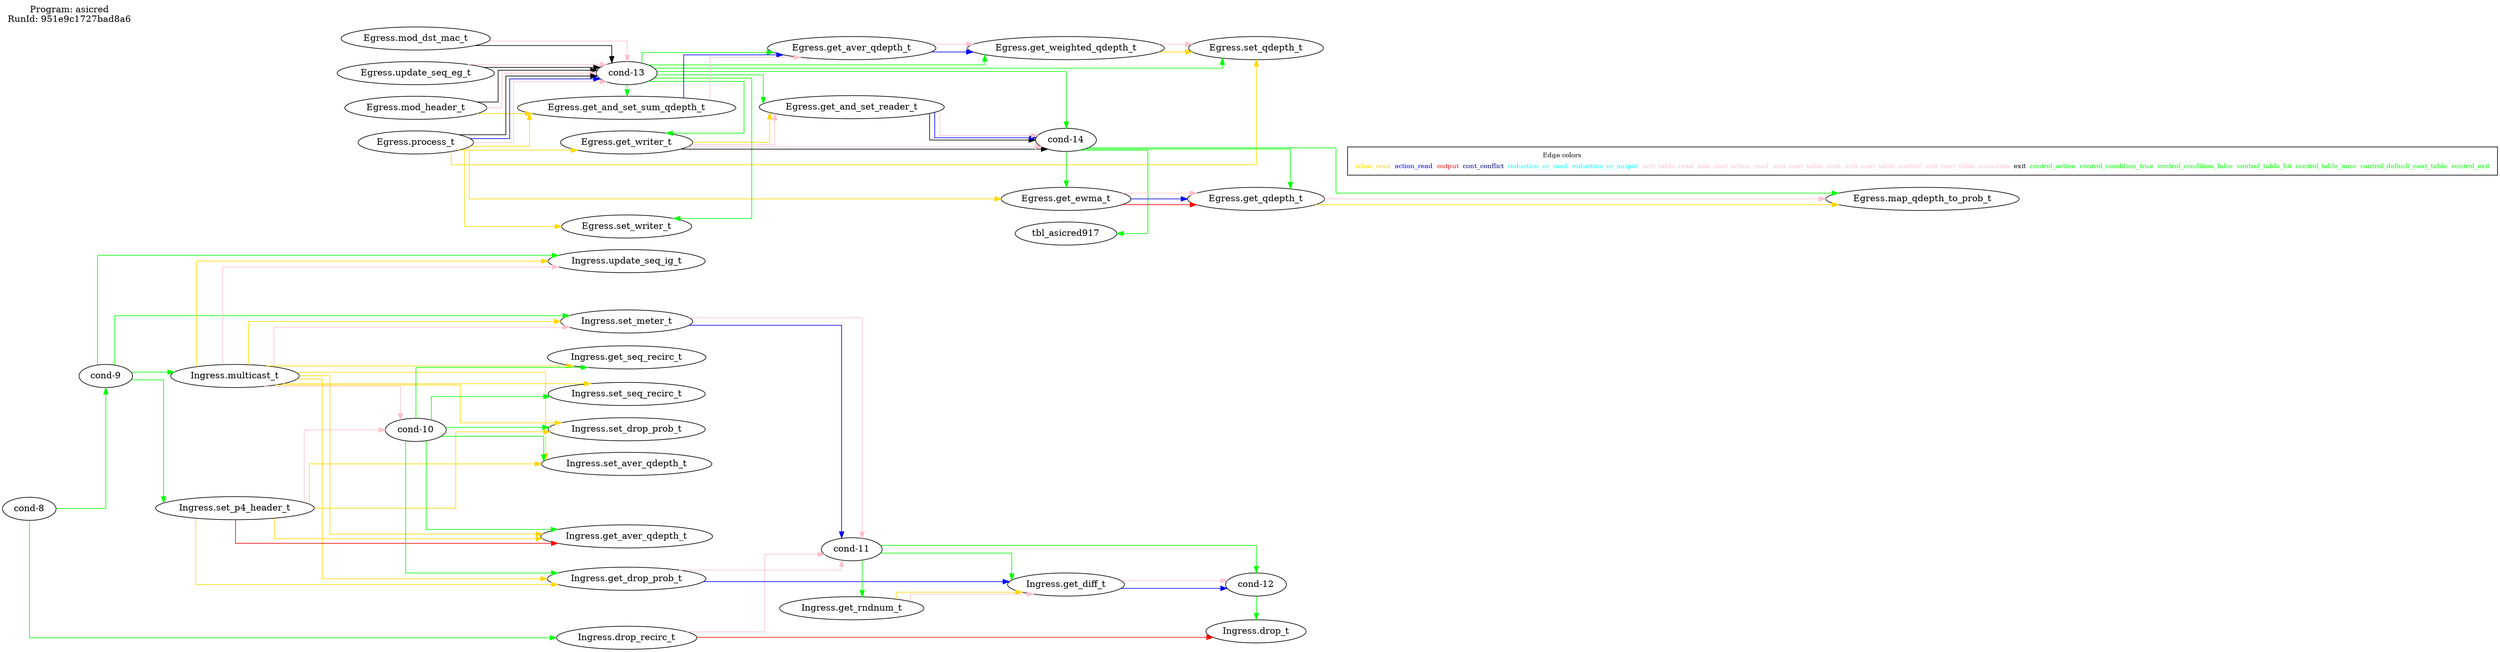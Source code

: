 digraph table_deps {
  splines=ortho; rankdir=LR;
  label="Program: asicred
RunId: 951e9c1727bad8a6
";
  labelloc=t; labeljust=l;
  { "cond-8"; "Ingress.drop_recirc_t"; "cond-9"; "Ingress.multicast_t"; "Ingress.set_p4_header_t"; "cond-10"; "Egress.mod_dst_mac_t"; "Egress.mod_header_t"; "Egress.update_seq_eg_t"; "Egress.process_t"; }
  { rank = same; "Ingress.set_meter_t"; "Ingress.update_seq_ig_t"; "Ingress.set_drop_prob_t"; "Ingress.set_seq_recirc_t"; "Ingress.set_aver_qdepth_t"; "Ingress.get_drop_prob_t"; "Ingress.get_seq_recirc_t"; "Ingress.get_aver_qdepth_t"; "cond-13"; "Egress.set_writer_t"; "Egress.get_and_set_sum_qdepth_t"; "Egress.get_writer_t"; }
  { rank = same; "cond-11"; "Ingress.get_rndnum_t"; "Egress.get_aver_qdepth_t"; "Egress.get_and_set_reader_t"; }
  { rank = same; "Ingress.get_diff_t"; "Egress.get_weighted_qdepth_t"; "cond-14"; "tbl_asicred917"; "Egress.get_ewma_t"; }
  { rank = same; "cond-12"; "Ingress.drop_t"; "Egress.set_qdepth_t"; "Egress.get_qdepth_t"; }
  { rank = same; "Egress.map_qdepth_to_prob_t"; }
   "cond-8" -> "Ingress.drop_recirc_t" [ label= "",color=green ];
   "cond-8" -> "cond-9" [ label= "",color=green ];
   "cond-9" -> "Ingress.multicast_t" [ label= "",color=green ];
   "cond-9" -> "Ingress.set_p4_header_t" [ label= "",color=green ];
   "cond-9" -> "Ingress.set_meter_t" [ label= "",color=green ];
   "cond-9" -> "Ingress.update_seq_ig_t" [ label= "",color=green ];
   "cond-10" -> "Ingress.set_drop_prob_t" [ label= "",color=green ];
   "cond-10" -> "Ingress.set_seq_recirc_t" [ label= "",color=green ];
   "cond-10" -> "Ingress.set_aver_qdepth_t" [ label= "",color=green ];
   "cond-10" -> "Ingress.get_drop_prob_t" [ label= "",color=green ];
   "cond-10" -> "Ingress.get_seq_recirc_t" [ label= "",color=green ];
   "cond-10" -> "Ingress.get_aver_qdepth_t" [ label= "",color=green ];
   "cond-11" -> "Ingress.get_rndnum_t" [ label= "",color=green ];
   "cond-11" -> "Ingress.get_diff_t" [ label= "",color=green ];
   "cond-11" -> "cond-12" [ label= "",color=green ];
   "cond-12" -> "Ingress.drop_t" [ label= "",color=green ];
   "cond-13" -> "Egress.set_writer_t" [ label= "",color=green ];
   "cond-13" -> "Egress.get_and_set_sum_qdepth_t" [ label= "",color=green ];
   "cond-13" -> "Egress.get_aver_qdepth_t" [ label= "",color=green ];
   "cond-13" -> "Egress.get_weighted_qdepth_t" [ label= "",color=green ];
   "cond-13" -> "Egress.set_qdepth_t" [ label= "",color=green ];
   "cond-13" -> "Egress.get_writer_t" [ label= "",color=green ];
   "cond-13" -> "Egress.get_and_set_reader_t" [ label= "",color=green ];
   "cond-13" -> "cond-14" [ label= "",color=green ];
   "cond-14" -> "tbl_asicred917" [ label= "",color=green ];
   "cond-14" -> "Egress.get_ewma_t" [ label= "",color=green ];
   "cond-14" -> "Egress.get_qdepth_t" [ label= "",color=green ];
   "cond-14" -> "Egress.map_qdepth_to_prob_t" [ label= "",color=green ];
   "Egress.get_writer_t" -> "cond-14" [ label= "",color=black ];
   "Egress.get_and_set_reader_t" -> "cond-14" [ label= "",color=black ];
   "Egress.mod_dst_mac_t" -> "cond-13" [ label= "",color=black ];
   "Egress.mod_header_t" -> "cond-13" [ label= "",color=black ];
   "Egress.update_seq_eg_t" -> "cond-13" [ label= "",color=black ];
   "Egress.process_t" -> "cond-13" [ label= "",color=black ];
   "Ingress.multicast_t" -> "Ingress.set_meter_t" [ label= "",color=gold ];
   "Ingress.multicast_t" -> "Ingress.update_seq_ig_t" [ label= "",color=gold ];
   "Ingress.set_p4_header_t" -> "Ingress.set_drop_prob_t" [ label= "",color=gold ];
   "Ingress.multicast_t" -> "Ingress.set_drop_prob_t" [ label= "",color=gold ];
   "Ingress.multicast_t" -> "Ingress.set_seq_recirc_t" [ label= "",color=gold ];
   "Ingress.set_p4_header_t" -> "Ingress.set_aver_qdepth_t" [ label= "",color=gold ];
   "Ingress.multicast_t" -> "Ingress.set_aver_qdepth_t" [ label= "",color=gold ];
   "Ingress.set_p4_header_t" -> "Ingress.get_drop_prob_t" [ label= "",color=gold ];
   "Ingress.multicast_t" -> "Ingress.get_drop_prob_t" [ label= "",color=gold ];
   "Ingress.multicast_t" -> "Ingress.get_seq_recirc_t" [ label= "",color=gold ];
   "Ingress.set_p4_header_t" -> "Ingress.get_aver_qdepth_t" [ label= "",color=red ];
   "Ingress.set_p4_header_t" -> "Ingress.get_aver_qdepth_t" [ label= "",color=gold ];
   "Ingress.multicast_t" -> "Ingress.get_aver_qdepth_t" [ label= "",color=gold ];
   "Ingress.set_meter_t" -> "cond-11" [ label= "",color=blue ];
   "Ingress.get_rndnum_t" -> "Ingress.get_diff_t" [ label= "",color=gold ];
   "Ingress.get_drop_prob_t" -> "Ingress.get_diff_t" [ label= "",color=blue ];
   "Ingress.get_diff_t" -> "cond-12" [ label= "",color=blue ];
   "Ingress.drop_recirc_t" -> "Ingress.drop_t" [ label= "",color=red ];
   "Egress.process_t" -> "cond-13" [ label= "",color=blue ];
   "Egress.process_t" -> "Egress.set_writer_t" [ label= "",color=gold ];
   "Egress.process_t" -> "Egress.get_and_set_sum_qdepth_t" [ label= "",color=gold ];
   "Egress.mod_header_t" -> "Egress.get_and_set_sum_qdepth_t" [ label= "",color=gold ];
   "Egress.get_and_set_sum_qdepth_t" -> "Egress.get_aver_qdepth_t" [ label= "",color=blue ];
   "Egress.get_aver_qdepth_t" -> "Egress.get_weighted_qdepth_t" [ label= "",color=blue ];
   "Egress.process_t" -> "Egress.set_qdepth_t" [ label= "",color=gold ];
   "Egress.get_weighted_qdepth_t" -> "Egress.set_qdepth_t" [ label= "",color=gold ];
   "Egress.process_t" -> "Egress.get_writer_t" [ label= "",color=gold ];
   "Egress.get_writer_t" -> "Egress.get_and_set_reader_t" [ label= "",color=gold ];
   "Egress.get_and_set_reader_t" -> "cond-14" [ label= "",color=blue ];
   "Egress.process_t" -> "Egress.get_ewma_t" [ label= "",color=gold ];
   "Egress.get_ewma_t" -> "Egress.get_qdepth_t" [ label= "",color=red ];
   "Egress.get_ewma_t" -> "Egress.get_qdepth_t" [ label= "",color=blue ];
   "Egress.get_qdepth_t" -> "Egress.map_qdepth_to_prob_t" [ label= "",color=gold ];
   "Egress.get_weighted_qdepth_t" -> "Egress.set_qdepth_t" [ label= "",color=pink ];
   "Ingress.get_diff_t" -> "cond-12" [ label= "",color=pink ];
   "Egress.get_aver_qdepth_t" -> "Egress.get_weighted_qdepth_t" [ label= "",color=pink ];
   "Egress.get_and_set_reader_t" -> "cond-14" [ label= "",color=pink ];
   "Egress.get_qdepth_t" -> "Egress.map_qdepth_to_prob_t" [ label= "",color=pink ];
   "Ingress.set_meter_t" -> "cond-11" [ label= "",color=pink ];
   "Ingress.get_drop_prob_t" -> "cond-11" [ label= "",color=pink ];
   "Egress.get_and_set_sum_qdepth_t" -> "Egress.get_aver_qdepth_t" [ label= "",color=pink ];
   "Egress.get_writer_t" -> "cond-14" [ label= "",color=pink ];
   "Egress.get_writer_t" -> "Egress.get_and_set_reader_t" [ label= "",color=pink ];
   "Egress.get_ewma_t" -> "Egress.get_qdepth_t" [ label= "",color=pink ];
   "Ingress.drop_recirc_t" -> "cond-11" [ label= "",color=pink ];
   "Ingress.multicast_t" -> "Ingress.set_meter_t" [ label= "",color=pink ];
   "Ingress.multicast_t" -> "Ingress.update_seq_ig_t" [ label= "",color=pink ];
   "Ingress.multicast_t" -> "cond-10" [ label= "",color=pink ];
   "Ingress.set_p4_header_t" -> "cond-10" [ label= "",color=pink ];
   "Ingress.get_rndnum_t" -> "Ingress.get_diff_t" [ label= "",color=pink ];
   "Egress.mod_dst_mac_t" -> "cond-13" [ label= "",color=pink ];
   "Egress.mod_header_t" -> "cond-13" [ label= "",color=pink ];
   "Egress.update_seq_eg_t" -> "cond-13" [ label= "",color=pink ];
   "Egress.process_t" -> "cond-13" [ label= "",color=pink ];
  { rank=max;
    subgraph cluster_legend { node [ shape=record; fontsize=10];
      empty [label=<<table border="0" cellborder="0"><tr><td colspan="8">Edge colors</td></tr><tr><td><font color="gold">ixbar_read</font></td><td><font color="blue">action_read</font></td><td><font color="red">output</font></td><td><font color="navy">cont_conflict</font></td><td><font color="cyan">reduction_or_read</font></td><td><font color="cyan">reduction_or_output</font></td><td><font color="pink">anti_table_read</font></td><td><font color="pink">anti_next_action_read</font></td><td><font color="pink">anti_next_table_data</font></td><td><font color="pink">anti_next_table_control</font></td><td><font color="pink">anti_next_table_metadata</font></td><td><font color="black">exit</font></td><td><font color="green">control_action</font></td><td><font color="green">control_condition_true</font></td><td><font color="green">control_condition_false</font></td><td><font color="green">control_table_hit</font></td><td><font color="green">control_table_miss</font></td><td><font color="green">control_default_next_table</font></td><td><font color="green">control_exit</font></td></tr></table>>;]
    }
  }
}
